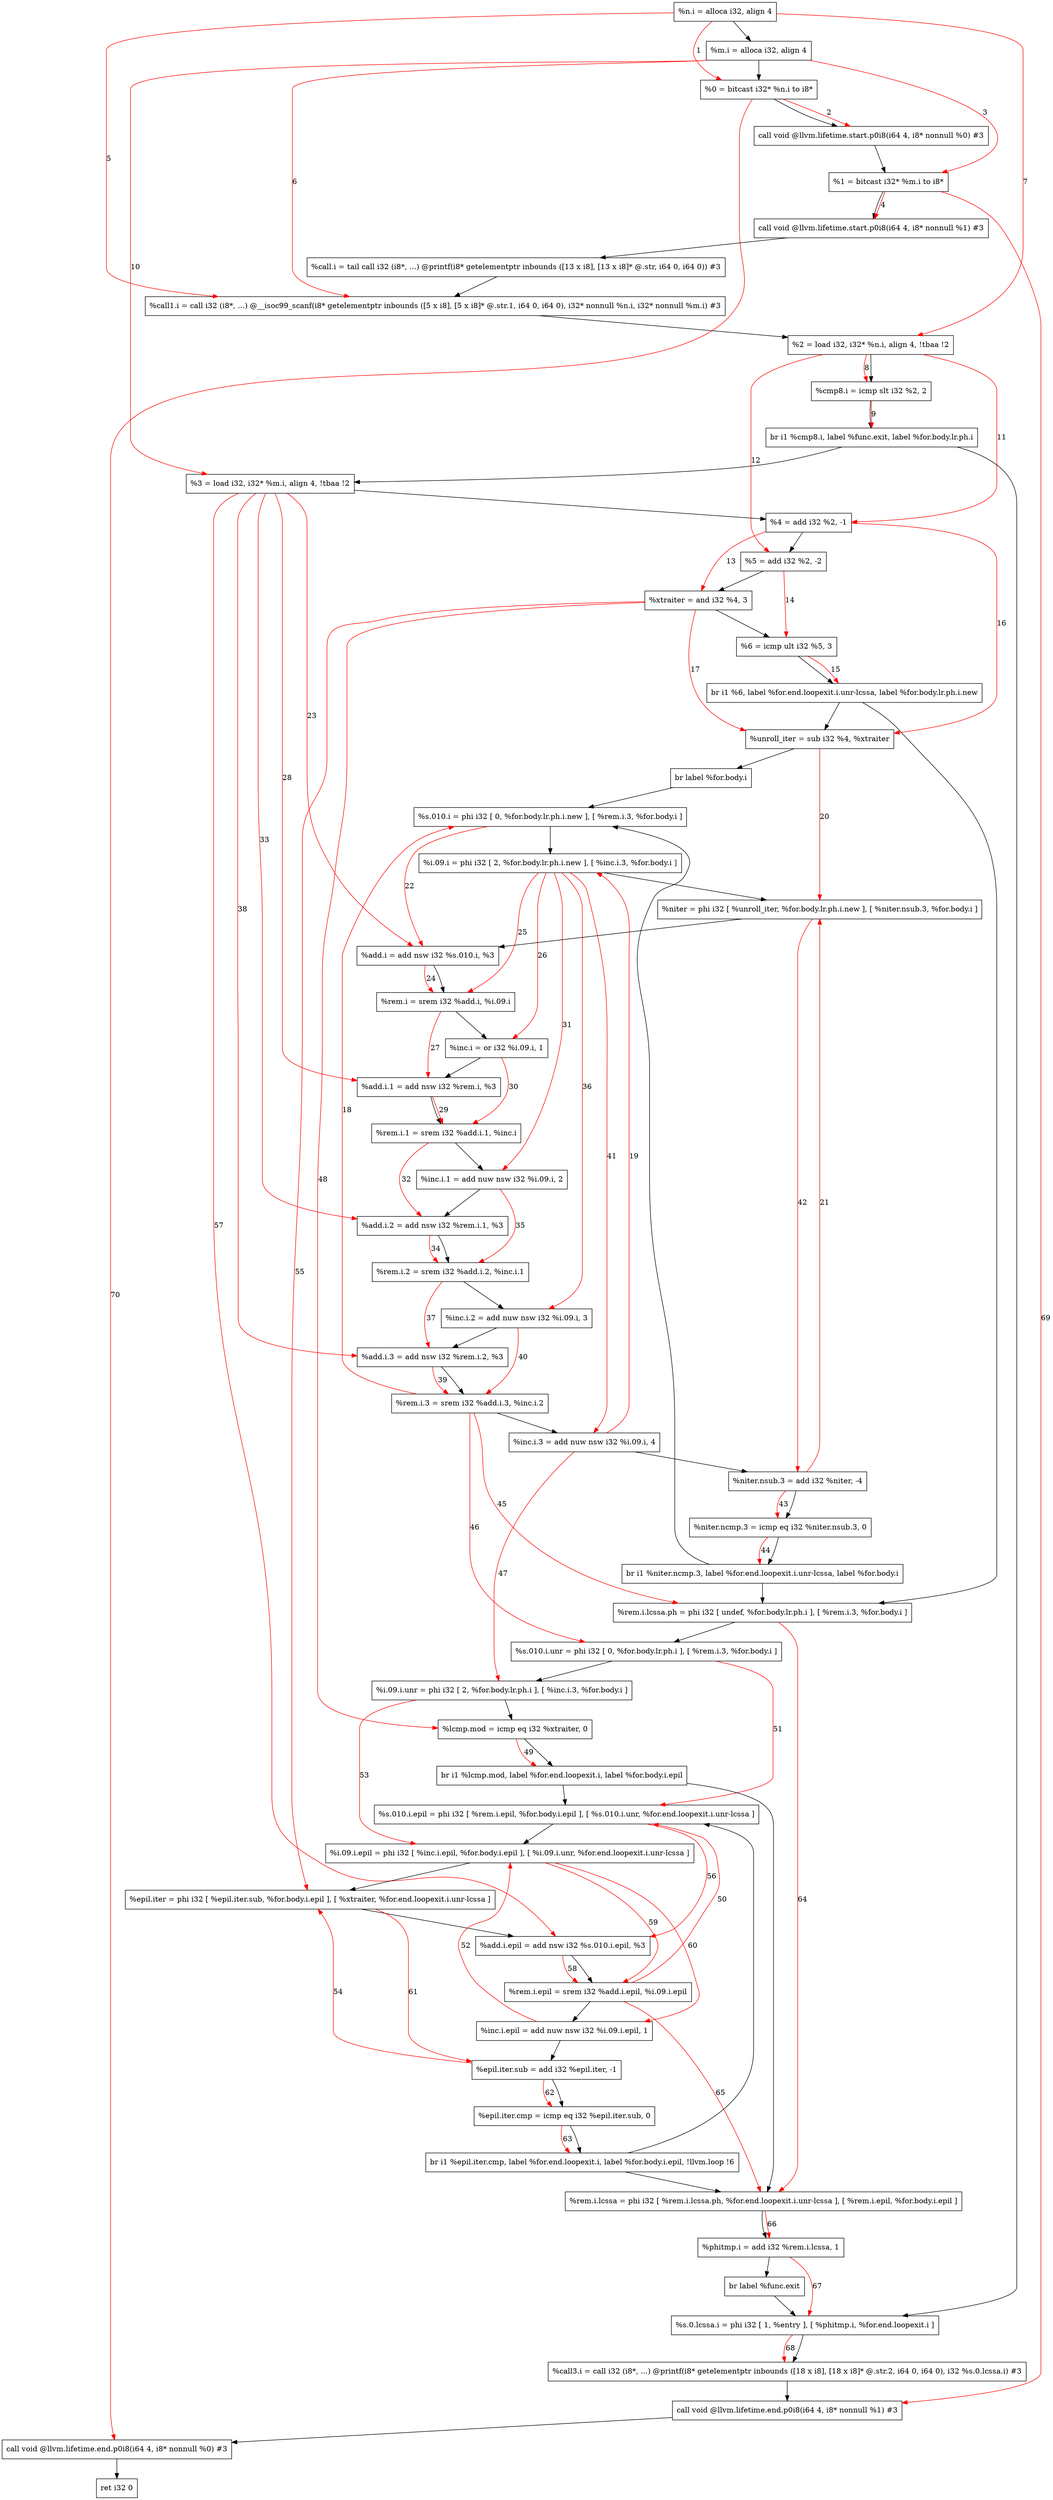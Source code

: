 digraph "CDFG for'main' function" {
	Node0x5597f3bf90d8[shape=record, label="  %n.i = alloca i32, align 4"]
	Node0x5597f3bfb0c8[shape=record, label="  %m.i = alloca i32, align 4"]
	Node0x5597f3bfb5d8[shape=record, label="  %0 = bitcast i32* %n.i to i8*"]
	Node0x5597f3bfe968[shape=record, label="  call void @llvm.lifetime.start.p0i8(i64 4, i8* nonnull %0) #3"]
	Node0x5597f3bfb728[shape=record, label="  %1 = bitcast i32* %m.i to i8*"]
	Node0x5597f3bfea78[shape=record, label="  call void @llvm.lifetime.start.p0i8(i64 4, i8* nonnull %1) #3"]
	Node0x5597f3bfeb50[shape=record, label="  %call.i = tail call i32 (i8*, ...) @printf(i8* getelementptr inbounds ([13 x i8], [13 x i8]* @.str, i64 0, i64 0)) #3"]
	Node0x5597f3bfec70[shape=record, label="  %call1.i = call i32 (i8*, ...) @__isoc99_scanf(i8* getelementptr inbounds ([5 x i8], [5 x i8]* @.str.1, i64 0, i64 0), i32* nonnull %n.i, i32* nonnull %m.i) #3"]
	Node0x5597f3bfed48[shape=record, label="  %2 = load i32, i32* %n.i, align 4, !tbaa !2"]
	Node0x5597f3bfedc0[shape=record, label="  %cmp8.i = icmp slt i32 %2, 2"]
	Node0x5597f3bff028[shape=record, label="  br i1 %cmp8.i, label %func.exit, label %for.body.lr.ph.i"]
	Node0x5597f3bfef78[shape=record, label="  %3 = load i32, i32* %m.i, align 4, !tbaa !2"]
	Node0x5597f3bff0d0[shape=record, label="  %4 = add i32 %2, -1"]
	Node0x5597f3bff190[shape=record, label="  %5 = add i32 %2, -2"]
	Node0x5597f3bff200[shape=record, label="  %xtraiter = and i32 %4, 3"]
	Node0x5597f3bff270[shape=record, label="  %6 = icmp ult i32 %5, 3"]
	Node0x5597f3bff698[shape=record, label="  br i1 %6, label %for.end.loopexit.i.unr-lcssa, label %for.body.lr.ph.i.new"]
	Node0x5597f3bff710[shape=record, label="  %unroll_iter = sub i32 %4, %xtraiter"]
	Node0x5597f3bff7e8[shape=record, label="  br label %for.body.i"]
	Node0x5597f3bff868[shape=record, label="  %s.010.i = phi i32 [ 0, %for.body.lr.ph.i.new ], [ %rem.i.3, %for.body.i ]"]
	Node0x5597f3bff9d8[shape=record, label="  %i.09.i = phi i32 [ 2, %for.body.lr.ph.i.new ], [ %inc.i.3, %for.body.i ]"]
	Node0x5597f3bffb28[shape=record, label="  %niter = phi i32 [ %unroll_iter, %for.body.lr.ph.i.new ], [ %niter.nsub.3, %for.body.i ]"]
	Node0x5597f3bffc10[shape=record, label="  %add.i = add nsw i32 %s.010.i, %3"]
	Node0x5597f3bffca0[shape=record, label="  %rem.i = srem i32 %add.i, %i.09.i"]
	Node0x5597f3bffd30[shape=record, label="  %inc.i = or i32 %i.09.i, 1"]
	Node0x5597f3bffdc0[shape=record, label="  %add.i.1 = add nsw i32 %rem.i, %3"]
	Node0x5597f3bffe50[shape=record, label="  %rem.i.1 = srem i32 %add.i.1, %inc.i"]
	Node0x5597f3bffee0[shape=record, label="  %inc.i.1 = add nuw nsw i32 %i.09.i, 2"]
	Node0x5597f3bfff70[shape=record, label="  %add.i.2 = add nsw i32 %rem.i.1, %3"]
	Node0x5597f3c00320[shape=record, label="  %rem.i.2 = srem i32 %add.i.2, %inc.i.1"]
	Node0x5597f3c003b0[shape=record, label="  %inc.i.2 = add nuw nsw i32 %i.09.i, 3"]
	Node0x5597f3c00440[shape=record, label="  %add.i.3 = add nsw i32 %rem.i.2, %3"]
	Node0x5597f3c004d0[shape=record, label="  %rem.i.3 = srem i32 %add.i.3, %inc.i.2"]
	Node0x5597f3c00540[shape=record, label="  %inc.i.3 = add nuw nsw i32 %i.09.i, 4"]
	Node0x5597f3c005b0[shape=record, label="  %niter.nsub.3 = add i32 %niter, -4"]
	Node0x5597f3c00620[shape=record, label="  %niter.ncmp.3 = icmp eq i32 %niter.nsub.3, 0"]
	Node0x5597f3c006a8[shape=record, label="  br i1 %niter.ncmp.3, label %for.end.loopexit.i.unr-lcssa, label %for.body.i"]
	Node0x5597f3c006f8[shape=record, label="  %rem.i.lcssa.ph = phi i32 [ undef, %for.body.lr.ph.i ], [ %rem.i.3, %for.body.i ]"]
	Node0x5597f3c007c8[shape=record, label="  %s.010.i.unr = phi i32 [ 0, %for.body.lr.ph.i ], [ %rem.i.3, %for.body.i ]"]
	Node0x5597f3c00898[shape=record, label="  %i.09.i.unr = phi i32 [ 2, %for.body.lr.ph.i ], [ %inc.i.3, %for.body.i ]"]
	Node0x5597f3c00960[shape=record, label="  %lcmp.mod = icmp eq i32 %xtraiter, 0"]
	Node0x5597f3c00b08[shape=record, label="  br i1 %lcmp.mod, label %for.end.loopexit.i, label %for.body.i.epil"]
	Node0x5597f3bfcf28[shape=record, label="  %s.010.i.epil = phi i32 [ %rem.i.epil, %for.body.i.epil ], [ %s.010.i.unr, %for.end.loopexit.i.unr-lcssa ]"]
	Node0x5597f3bfd058[shape=record, label="  %i.09.i.epil = phi i32 [ %inc.i.epil, %for.body.i.epil ], [ %i.09.i.unr, %for.end.loopexit.i.unr-lcssa ]"]
	Node0x5597f3bfd188[shape=record, label="  %epil.iter = phi i32 [ %epil.iter.sub, %for.body.i.epil ], [ %xtraiter, %for.end.loopexit.i.unr-lcssa ]"]
	Node0x5597f3bfd250[shape=record, label="  %add.i.epil = add nsw i32 %s.010.i.epil, %3"]
	Node0x5597f3bfd2c0[shape=record, label="  %rem.i.epil = srem i32 %add.i.epil, %i.09.i.epil"]
	Node0x5597f3bfd330[shape=record, label="  %inc.i.epil = add nuw nsw i32 %i.09.i.epil, 1"]
	Node0x5597f3bfd3a0[shape=record, label="  %epil.iter.sub = add i32 %epil.iter, -1"]
	Node0x5597f3bfd410[shape=record, label="  %epil.iter.cmp = icmp eq i32 %epil.iter.sub, 0"]
	Node0x5597f3bfd498[shape=record, label="  br i1 %epil.iter.cmp, label %for.end.loopexit.i, label %for.body.i.epil, !llvm.loop !6"]
	Node0x5597f3bfd648[shape=record, label="  %rem.i.lcssa = phi i32 [ %rem.i.lcssa.ph, %for.end.loopexit.i.unr-lcssa ], [ %rem.i.epil, %for.body.i.epil ]"]
	Node0x5597f3c01c10[shape=record, label="  %phitmp.i = add i32 %rem.i.lcssa, 1"]
	Node0x5597f3bff358[shape=record, label="  br label %func.exit"]
	Node0x5597f3c01c58[shape=record, label="  %s.0.lcssa.i = phi i32 [ 1, %entry ], [ %phitmp.i, %for.end.loopexit.i ]"]
	Node0x5597f3c02358[shape=record, label="  %call3.i = call i32 (i8*, ...) @printf(i8* getelementptr inbounds ([18 x i8], [18 x i8]* @.str.2, i64 0, i64 0), i32 %s.0.lcssa.i) #3"]
	Node0x5597f3c02528[shape=record, label="  call void @llvm.lifetime.end.p0i8(i64 4, i8* nonnull %1) #3"]
	Node0x5597f3c02638[shape=record, label="  call void @llvm.lifetime.end.p0i8(i64 4, i8* nonnull %0) #3"]
	Node0x5597f3bfee68[shape=record, label="  ret i32 0"]
	Node0x5597f3bf90d8 -> Node0x5597f3bfb0c8
	Node0x5597f3bfb0c8 -> Node0x5597f3bfb5d8
	Node0x5597f3bfb5d8 -> Node0x5597f3bfe968
	Node0x5597f3bfe968 -> Node0x5597f3bfb728
	Node0x5597f3bfb728 -> Node0x5597f3bfea78
	Node0x5597f3bfea78 -> Node0x5597f3bfeb50
	Node0x5597f3bfeb50 -> Node0x5597f3bfec70
	Node0x5597f3bfec70 -> Node0x5597f3bfed48
	Node0x5597f3bfed48 -> Node0x5597f3bfedc0
	Node0x5597f3bfedc0 -> Node0x5597f3bff028
	Node0x5597f3bff028 -> Node0x5597f3c01c58
	Node0x5597f3bff028 -> Node0x5597f3bfef78
	Node0x5597f3bfef78 -> Node0x5597f3bff0d0
	Node0x5597f3bff0d0 -> Node0x5597f3bff190
	Node0x5597f3bff190 -> Node0x5597f3bff200
	Node0x5597f3bff200 -> Node0x5597f3bff270
	Node0x5597f3bff270 -> Node0x5597f3bff698
	Node0x5597f3bff698 -> Node0x5597f3c006f8
	Node0x5597f3bff698 -> Node0x5597f3bff710
	Node0x5597f3bff710 -> Node0x5597f3bff7e8
	Node0x5597f3bff7e8 -> Node0x5597f3bff868
	Node0x5597f3bff868 -> Node0x5597f3bff9d8
	Node0x5597f3bff9d8 -> Node0x5597f3bffb28
	Node0x5597f3bffb28 -> Node0x5597f3bffc10
	Node0x5597f3bffc10 -> Node0x5597f3bffca0
	Node0x5597f3bffca0 -> Node0x5597f3bffd30
	Node0x5597f3bffd30 -> Node0x5597f3bffdc0
	Node0x5597f3bffdc0 -> Node0x5597f3bffe50
	Node0x5597f3bffe50 -> Node0x5597f3bffee0
	Node0x5597f3bffee0 -> Node0x5597f3bfff70
	Node0x5597f3bfff70 -> Node0x5597f3c00320
	Node0x5597f3c00320 -> Node0x5597f3c003b0
	Node0x5597f3c003b0 -> Node0x5597f3c00440
	Node0x5597f3c00440 -> Node0x5597f3c004d0
	Node0x5597f3c004d0 -> Node0x5597f3c00540
	Node0x5597f3c00540 -> Node0x5597f3c005b0
	Node0x5597f3c005b0 -> Node0x5597f3c00620
	Node0x5597f3c00620 -> Node0x5597f3c006a8
	Node0x5597f3c006a8 -> Node0x5597f3c006f8
	Node0x5597f3c006a8 -> Node0x5597f3bff868
	Node0x5597f3c006f8 -> Node0x5597f3c007c8
	Node0x5597f3c007c8 -> Node0x5597f3c00898
	Node0x5597f3c00898 -> Node0x5597f3c00960
	Node0x5597f3c00960 -> Node0x5597f3c00b08
	Node0x5597f3c00b08 -> Node0x5597f3bfd648
	Node0x5597f3c00b08 -> Node0x5597f3bfcf28
	Node0x5597f3bfcf28 -> Node0x5597f3bfd058
	Node0x5597f3bfd058 -> Node0x5597f3bfd188
	Node0x5597f3bfd188 -> Node0x5597f3bfd250
	Node0x5597f3bfd250 -> Node0x5597f3bfd2c0
	Node0x5597f3bfd2c0 -> Node0x5597f3bfd330
	Node0x5597f3bfd330 -> Node0x5597f3bfd3a0
	Node0x5597f3bfd3a0 -> Node0x5597f3bfd410
	Node0x5597f3bfd410 -> Node0x5597f3bfd498
	Node0x5597f3bfd498 -> Node0x5597f3bfd648
	Node0x5597f3bfd498 -> Node0x5597f3bfcf28
	Node0x5597f3bfd648 -> Node0x5597f3c01c10
	Node0x5597f3c01c10 -> Node0x5597f3bff358
	Node0x5597f3bff358 -> Node0x5597f3c01c58
	Node0x5597f3c01c58 -> Node0x5597f3c02358
	Node0x5597f3c02358 -> Node0x5597f3c02528
	Node0x5597f3c02528 -> Node0x5597f3c02638
	Node0x5597f3c02638 -> Node0x5597f3bfee68
edge [color=red]
	Node0x5597f3bf90d8 -> Node0x5597f3bfb5d8[label="1"]
	Node0x5597f3bfb5d8 -> Node0x5597f3bfe968[label="2"]
	Node0x5597f3bfb0c8 -> Node0x5597f3bfb728[label="3"]
	Node0x5597f3bfb728 -> Node0x5597f3bfea78[label="4"]
	Node0x5597f3bf90d8 -> Node0x5597f3bfec70[label="5"]
	Node0x5597f3bfb0c8 -> Node0x5597f3bfec70[label="6"]
	Node0x5597f3bf90d8 -> Node0x5597f3bfed48[label="7"]
	Node0x5597f3bfed48 -> Node0x5597f3bfedc0[label="8"]
	Node0x5597f3bfedc0 -> Node0x5597f3bff028[label="9"]
	Node0x5597f3bfb0c8 -> Node0x5597f3bfef78[label="10"]
	Node0x5597f3bfed48 -> Node0x5597f3bff0d0[label="11"]
	Node0x5597f3bfed48 -> Node0x5597f3bff190[label="12"]
	Node0x5597f3bff0d0 -> Node0x5597f3bff200[label="13"]
	Node0x5597f3bff190 -> Node0x5597f3bff270[label="14"]
	Node0x5597f3bff270 -> Node0x5597f3bff698[label="15"]
	Node0x5597f3bff0d0 -> Node0x5597f3bff710[label="16"]
	Node0x5597f3bff200 -> Node0x5597f3bff710[label="17"]
	Node0x5597f3c004d0 -> Node0x5597f3bff868[label="18"]
	Node0x5597f3c00540 -> Node0x5597f3bff9d8[label="19"]
	Node0x5597f3bff710 -> Node0x5597f3bffb28[label="20"]
	Node0x5597f3c005b0 -> Node0x5597f3bffb28[label="21"]
	Node0x5597f3bff868 -> Node0x5597f3bffc10[label="22"]
	Node0x5597f3bfef78 -> Node0x5597f3bffc10[label="23"]
	Node0x5597f3bffc10 -> Node0x5597f3bffca0[label="24"]
	Node0x5597f3bff9d8 -> Node0x5597f3bffca0[label="25"]
	Node0x5597f3bff9d8 -> Node0x5597f3bffd30[label="26"]
	Node0x5597f3bffca0 -> Node0x5597f3bffdc0[label="27"]
	Node0x5597f3bfef78 -> Node0x5597f3bffdc0[label="28"]
	Node0x5597f3bffdc0 -> Node0x5597f3bffe50[label="29"]
	Node0x5597f3bffd30 -> Node0x5597f3bffe50[label="30"]
	Node0x5597f3bff9d8 -> Node0x5597f3bffee0[label="31"]
	Node0x5597f3bffe50 -> Node0x5597f3bfff70[label="32"]
	Node0x5597f3bfef78 -> Node0x5597f3bfff70[label="33"]
	Node0x5597f3bfff70 -> Node0x5597f3c00320[label="34"]
	Node0x5597f3bffee0 -> Node0x5597f3c00320[label="35"]
	Node0x5597f3bff9d8 -> Node0x5597f3c003b0[label="36"]
	Node0x5597f3c00320 -> Node0x5597f3c00440[label="37"]
	Node0x5597f3bfef78 -> Node0x5597f3c00440[label="38"]
	Node0x5597f3c00440 -> Node0x5597f3c004d0[label="39"]
	Node0x5597f3c003b0 -> Node0x5597f3c004d0[label="40"]
	Node0x5597f3bff9d8 -> Node0x5597f3c00540[label="41"]
	Node0x5597f3bffb28 -> Node0x5597f3c005b0[label="42"]
	Node0x5597f3c005b0 -> Node0x5597f3c00620[label="43"]
	Node0x5597f3c00620 -> Node0x5597f3c006a8[label="44"]
	Node0x5597f3c004d0 -> Node0x5597f3c006f8[label="45"]
	Node0x5597f3c004d0 -> Node0x5597f3c007c8[label="46"]
	Node0x5597f3c00540 -> Node0x5597f3c00898[label="47"]
	Node0x5597f3bff200 -> Node0x5597f3c00960[label="48"]
	Node0x5597f3c00960 -> Node0x5597f3c00b08[label="49"]
	Node0x5597f3bfd2c0 -> Node0x5597f3bfcf28[label="50"]
	Node0x5597f3c007c8 -> Node0x5597f3bfcf28[label="51"]
	Node0x5597f3bfd330 -> Node0x5597f3bfd058[label="52"]
	Node0x5597f3c00898 -> Node0x5597f3bfd058[label="53"]
	Node0x5597f3bfd3a0 -> Node0x5597f3bfd188[label="54"]
	Node0x5597f3bff200 -> Node0x5597f3bfd188[label="55"]
	Node0x5597f3bfcf28 -> Node0x5597f3bfd250[label="56"]
	Node0x5597f3bfef78 -> Node0x5597f3bfd250[label="57"]
	Node0x5597f3bfd250 -> Node0x5597f3bfd2c0[label="58"]
	Node0x5597f3bfd058 -> Node0x5597f3bfd2c0[label="59"]
	Node0x5597f3bfd058 -> Node0x5597f3bfd330[label="60"]
	Node0x5597f3bfd188 -> Node0x5597f3bfd3a0[label="61"]
	Node0x5597f3bfd3a0 -> Node0x5597f3bfd410[label="62"]
	Node0x5597f3bfd410 -> Node0x5597f3bfd498[label="63"]
	Node0x5597f3c006f8 -> Node0x5597f3bfd648[label="64"]
	Node0x5597f3bfd2c0 -> Node0x5597f3bfd648[label="65"]
	Node0x5597f3bfd648 -> Node0x5597f3c01c10[label="66"]
	Node0x5597f3c01c10 -> Node0x5597f3c01c58[label="67"]
	Node0x5597f3c01c58 -> Node0x5597f3c02358[label="68"]
	Node0x5597f3bfb728 -> Node0x5597f3c02528[label="69"]
	Node0x5597f3bfb5d8 -> Node0x5597f3c02638[label="70"]
}
